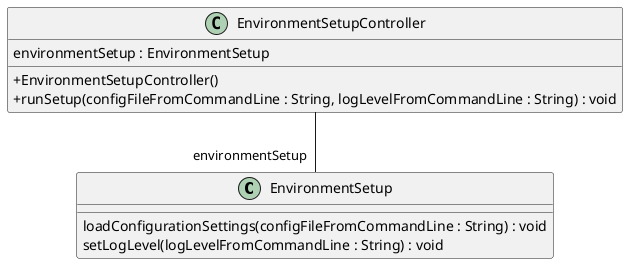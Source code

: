 @startuml
skinparam classAttributeIconSize 0
class EnvironmentSetup{
loadConfigurationSettings(configFileFromCommandLine : String) : void
setLogLevel(logLevelFromCommandLine : String) : void
}
class EnvironmentSetupController{
environmentSetup : EnvironmentSetup
+ EnvironmentSetupController()
+ runSetup(configFileFromCommandLine : String, logLevelFromCommandLine : String) : void
}
EnvironmentSetupController--"environmentSetup" EnvironmentSetup
@enduml